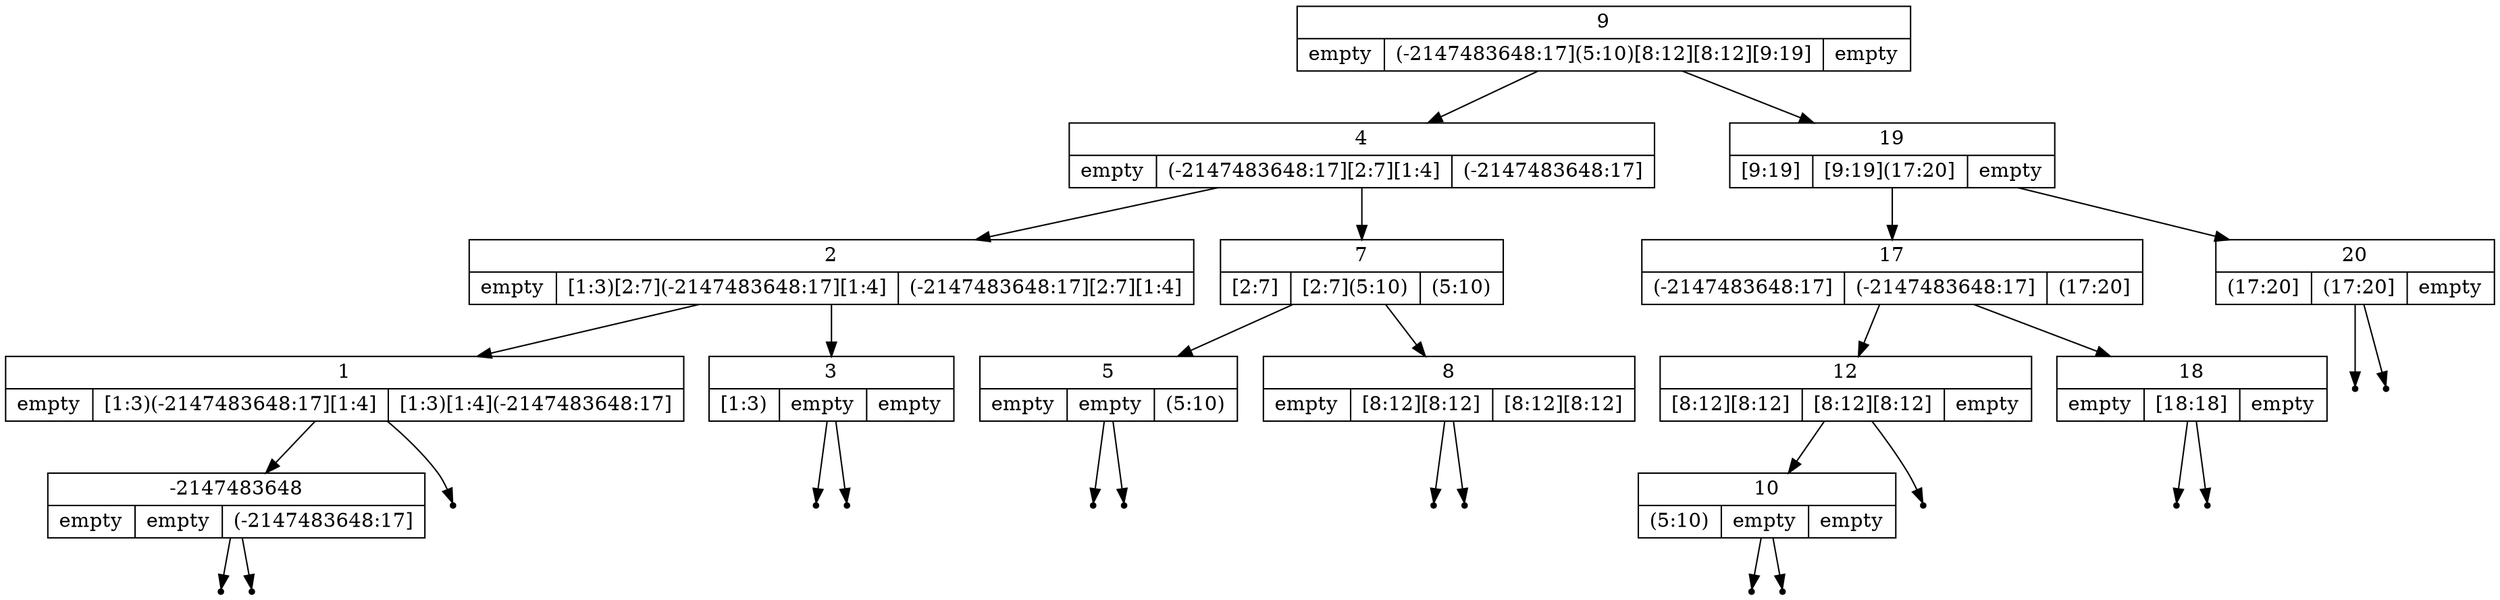 digraph IntervalBinarySearchTree {
	node [shape=record];
	struct0 [label="{<key> 9|{empty|(-2147483648:17]
(5:10)
[8:12]
[8:12]
[9:19]|empty}}"];
	struct1 [label="{<key> 4|{empty|(-2147483648:17]
[2:7]
[1:4]|(-2147483648:17]}}"];
	struct0 -> struct1;
	struct2 [label="{<key> 2|{empty|[1:3)
[2:7]
(-2147483648:17]
[1:4]|(-2147483648:17]
[2:7]
[1:4]}}"];
	struct1 -> struct2;
	struct3 [label="{<key> 1|{empty|[1:3)
(-2147483648:17]
[1:4]|[1:3)
[1:4]
(-2147483648:17]}}"];
	struct2 -> struct3;
	struct4 [label="{<key> -2147483648|{empty|empty|(-2147483648:17]}}"];
	struct3 -> struct4;
	leaf0[shape=point];
	struct4:left -> leaf0;
	leaf1[shape=point];
	struct4:right -> leaf1;
	leaf2[shape=point];
	struct3:right -> leaf2;
	struct5 [label="{<key> 3|{[1:3)|empty|empty}}"];
	struct2 -> struct5;
	leaf3[shape=point];
	struct5:left -> leaf3;
	leaf4[shape=point];
	struct5:right -> leaf4;
	struct6 [label="{<key> 7|{[2:7]|[2:7]
(5:10)|(5:10)}}"];
	struct1 -> struct6;
	struct7 [label="{<key> 5|{empty|empty|(5:10)}}"];
	struct6 -> struct7;
	leaf5[shape=point];
	struct7:left -> leaf5;
	leaf6[shape=point];
	struct7:right -> leaf6;
	struct8 [label="{<key> 8|{empty|[8:12]
[8:12]|[8:12]
[8:12]}}"];
	struct6 -> struct8;
	leaf7[shape=point];
	struct8:left -> leaf7;
	leaf8[shape=point];
	struct8:right -> leaf8;
	struct9 [label="{<key> 19|{[9:19]|[9:19]
(17:20]|empty}}"];
	struct0 -> struct9;
	struct10 [label="{<key> 17|{(-2147483648:17]|(-2147483648:17]|(17:20]}}"];
	struct9 -> struct10;
	struct11 [label="{<key> 12|{[8:12]
[8:12]|[8:12]
[8:12]|empty}}"];
	struct10 -> struct11;
	struct12 [label="{<key> 10|{(5:10)|empty|empty}}"];
	struct11 -> struct12;
	leaf9[shape=point];
	struct12:left -> leaf9;
	leaf10[shape=point];
	struct12:right -> leaf10;
	leaf11[shape=point];
	struct11:right -> leaf11;
	struct13 [label="{<key> 18|{empty|[18:18]|empty}}"];
	struct10 -> struct13;
	leaf12[shape=point];
	struct13:left -> leaf12;
	leaf13[shape=point];
	struct13:right -> leaf13;
	struct14 [label="{<key> 20|{(17:20]|(17:20]|empty}}"];
	struct9 -> struct14;
	leaf14[shape=point];
	struct14:left -> leaf14;
	leaf15[shape=point];
	struct14:right -> leaf15;
}
